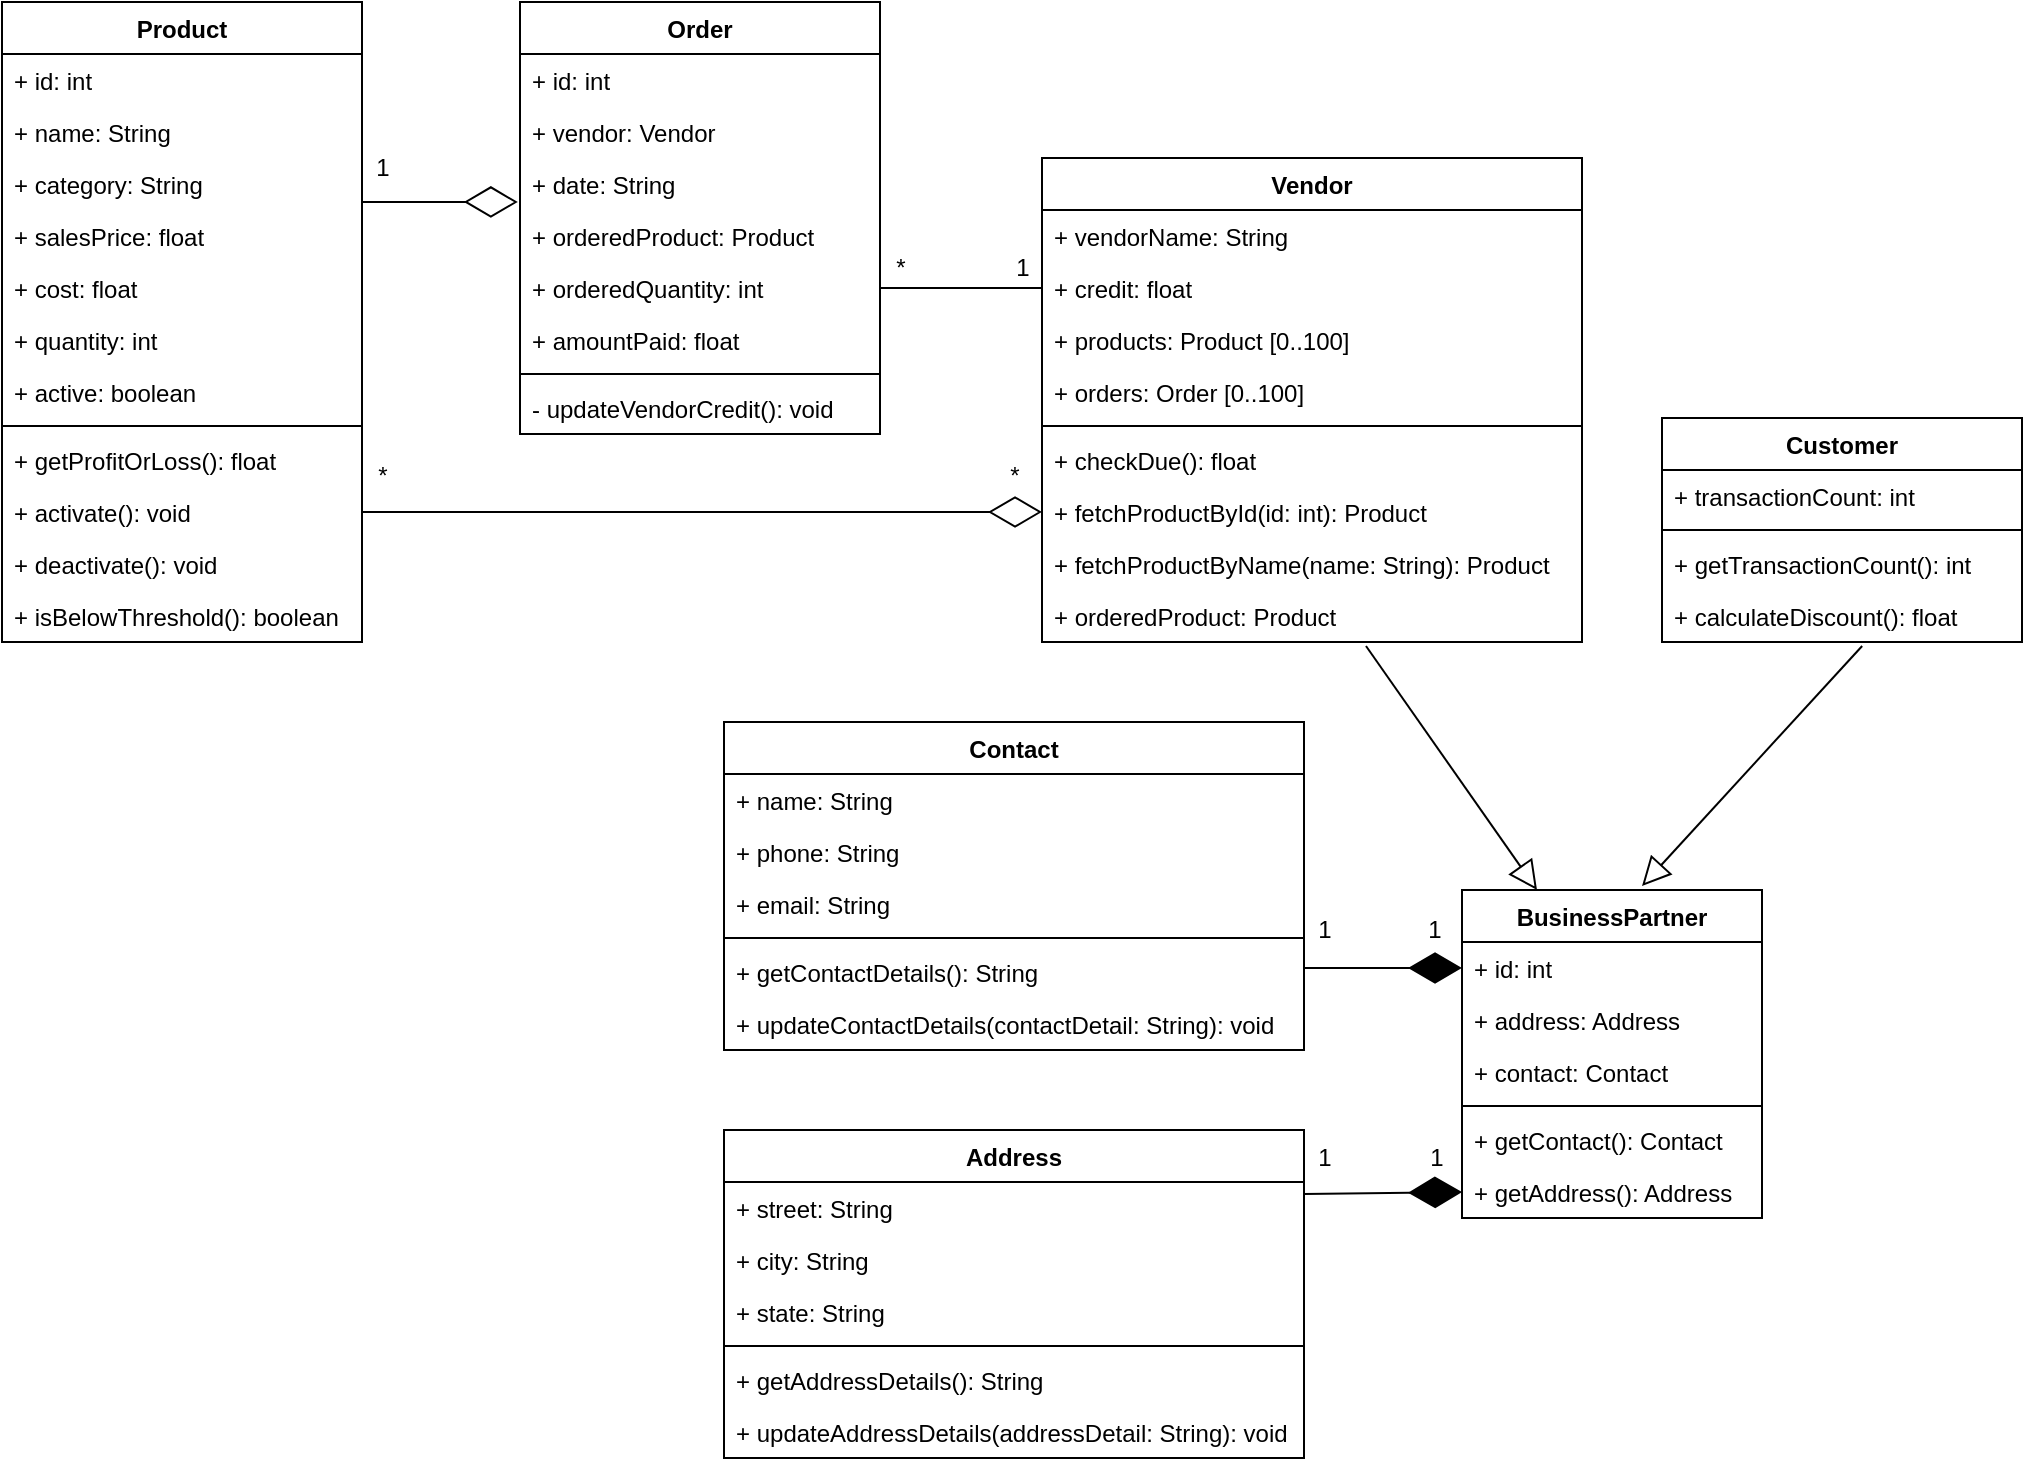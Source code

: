 <mxfile version="14.2.3" type="github"><diagram id="ikyYQHi_5gAwUnhhy3Sh" name="Page-1"><mxGraphModel dx="1038" dy="575" grid="1" gridSize="10" guides="1" tooltips="1" connect="1" arrows="1" fold="1" page="1" pageScale="1" pageWidth="850" pageHeight="1100" math="0" shadow="0"><root><mxCell id="0"/><mxCell id="1" parent="0"/><mxCell id="zmC7oft8RN7k-Z-gn7iI-17" value="Address" style="swimlane;fontStyle=1;align=center;verticalAlign=top;childLayout=stackLayout;horizontal=1;startSize=26;horizontalStack=0;resizeParent=1;resizeParentMax=0;resizeLast=0;collapsible=1;marginBottom=0;" vertex="1" parent="1"><mxGeometry x="401" y="604" width="290" height="164" as="geometry"><mxRectangle x="200" y="120" width="80" height="26" as="alternateBounds"/></mxGeometry></mxCell><mxCell id="zmC7oft8RN7k-Z-gn7iI-18" value="+ street: String" style="text;strokeColor=none;fillColor=none;align=left;verticalAlign=top;spacingLeft=4;spacingRight=4;overflow=hidden;rotatable=0;points=[[0,0.5],[1,0.5]];portConstraint=eastwest;" vertex="1" parent="zmC7oft8RN7k-Z-gn7iI-17"><mxGeometry y="26" width="290" height="26" as="geometry"/></mxCell><mxCell id="zmC7oft8RN7k-Z-gn7iI-19" value="+ city: String" style="text;strokeColor=none;fillColor=none;align=left;verticalAlign=top;spacingLeft=4;spacingRight=4;overflow=hidden;rotatable=0;points=[[0,0.5],[1,0.5]];portConstraint=eastwest;" vertex="1" parent="zmC7oft8RN7k-Z-gn7iI-17"><mxGeometry y="52" width="290" height="26" as="geometry"/></mxCell><mxCell id="zmC7oft8RN7k-Z-gn7iI-20" value="+ state: String" style="text;strokeColor=none;fillColor=none;align=left;verticalAlign=top;spacingLeft=4;spacingRight=4;overflow=hidden;rotatable=0;points=[[0,0.5],[1,0.5]];portConstraint=eastwest;" vertex="1" parent="zmC7oft8RN7k-Z-gn7iI-17"><mxGeometry y="78" width="290" height="26" as="geometry"/></mxCell><mxCell id="zmC7oft8RN7k-Z-gn7iI-21" value="" style="line;strokeWidth=1;fillColor=none;align=left;verticalAlign=middle;spacingTop=-1;spacingLeft=3;spacingRight=3;rotatable=0;labelPosition=right;points=[];portConstraint=eastwest;" vertex="1" parent="zmC7oft8RN7k-Z-gn7iI-17"><mxGeometry y="104" width="290" height="8" as="geometry"/></mxCell><mxCell id="zmC7oft8RN7k-Z-gn7iI-22" value="+ getAddressDetails(): String" style="text;strokeColor=none;fillColor=none;align=left;verticalAlign=top;spacingLeft=4;spacingRight=4;overflow=hidden;rotatable=0;points=[[0,0.5],[1,0.5]];portConstraint=eastwest;" vertex="1" parent="zmC7oft8RN7k-Z-gn7iI-17"><mxGeometry y="112" width="290" height="26" as="geometry"/></mxCell><mxCell id="zmC7oft8RN7k-Z-gn7iI-23" value="+ updateAddressDetails(addressDetail: String): void" style="text;strokeColor=none;fillColor=none;align=left;verticalAlign=top;spacingLeft=4;spacingRight=4;overflow=hidden;rotatable=0;points=[[0,0.5],[1,0.5]];portConstraint=eastwest;" vertex="1" parent="zmC7oft8RN7k-Z-gn7iI-17"><mxGeometry y="138" width="290" height="26" as="geometry"/></mxCell><mxCell id="zmC7oft8RN7k-Z-gn7iI-24" value="BusinessPartner" style="swimlane;fontStyle=1;align=center;verticalAlign=top;childLayout=stackLayout;horizontal=1;startSize=26;horizontalStack=0;resizeParent=1;resizeParentMax=0;resizeLast=0;collapsible=1;marginBottom=0;" vertex="1" parent="1"><mxGeometry x="770" y="484" width="150" height="164" as="geometry"><mxRectangle x="200" y="120" width="80" height="26" as="alternateBounds"/></mxGeometry></mxCell><mxCell id="zmC7oft8RN7k-Z-gn7iI-25" value="+ id: int" style="text;strokeColor=none;fillColor=none;align=left;verticalAlign=top;spacingLeft=4;spacingRight=4;overflow=hidden;rotatable=0;points=[[0,0.5],[1,0.5]];portConstraint=eastwest;" vertex="1" parent="zmC7oft8RN7k-Z-gn7iI-24"><mxGeometry y="26" width="150" height="26" as="geometry"/></mxCell><mxCell id="zmC7oft8RN7k-Z-gn7iI-26" value="+ address: Address" style="text;strokeColor=none;fillColor=none;align=left;verticalAlign=top;spacingLeft=4;spacingRight=4;overflow=hidden;rotatable=0;points=[[0,0.5],[1,0.5]];portConstraint=eastwest;" vertex="1" parent="zmC7oft8RN7k-Z-gn7iI-24"><mxGeometry y="52" width="150" height="26" as="geometry"/></mxCell><mxCell id="zmC7oft8RN7k-Z-gn7iI-27" value="+ contact: Contact" style="text;strokeColor=none;fillColor=none;align=left;verticalAlign=top;spacingLeft=4;spacingRight=4;overflow=hidden;rotatable=0;points=[[0,0.5],[1,0.5]];portConstraint=eastwest;" vertex="1" parent="zmC7oft8RN7k-Z-gn7iI-24"><mxGeometry y="78" width="150" height="26" as="geometry"/></mxCell><mxCell id="zmC7oft8RN7k-Z-gn7iI-28" value="" style="line;strokeWidth=1;fillColor=none;align=left;verticalAlign=middle;spacingTop=-1;spacingLeft=3;spacingRight=3;rotatable=0;labelPosition=right;points=[];portConstraint=eastwest;" vertex="1" parent="zmC7oft8RN7k-Z-gn7iI-24"><mxGeometry y="104" width="150" height="8" as="geometry"/></mxCell><mxCell id="zmC7oft8RN7k-Z-gn7iI-29" value="+ getContact(): Contact" style="text;strokeColor=none;fillColor=none;align=left;verticalAlign=top;spacingLeft=4;spacingRight=4;overflow=hidden;rotatable=0;points=[[0,0.5],[1,0.5]];portConstraint=eastwest;" vertex="1" parent="zmC7oft8RN7k-Z-gn7iI-24"><mxGeometry y="112" width="150" height="26" as="geometry"/></mxCell><mxCell id="zmC7oft8RN7k-Z-gn7iI-30" value="+ getAddress(): Address" style="text;strokeColor=none;fillColor=none;align=left;verticalAlign=top;spacingLeft=4;spacingRight=4;overflow=hidden;rotatable=0;points=[[0,0.5],[1,0.5]];portConstraint=eastwest;" vertex="1" parent="zmC7oft8RN7k-Z-gn7iI-24"><mxGeometry y="138" width="150" height="26" as="geometry"/></mxCell><mxCell id="zmC7oft8RN7k-Z-gn7iI-31" value="Contact" style="swimlane;fontStyle=1;align=center;verticalAlign=top;childLayout=stackLayout;horizontal=1;startSize=26;horizontalStack=0;resizeParent=1;resizeParentMax=0;resizeLast=0;collapsible=1;marginBottom=0;" vertex="1" parent="1"><mxGeometry x="401" y="400" width="290" height="164" as="geometry"><mxRectangle x="200" y="120" width="80" height="26" as="alternateBounds"/></mxGeometry></mxCell><mxCell id="zmC7oft8RN7k-Z-gn7iI-32" value="+ name: String" style="text;strokeColor=none;fillColor=none;align=left;verticalAlign=top;spacingLeft=4;spacingRight=4;overflow=hidden;rotatable=0;points=[[0,0.5],[1,0.5]];portConstraint=eastwest;" vertex="1" parent="zmC7oft8RN7k-Z-gn7iI-31"><mxGeometry y="26" width="290" height="26" as="geometry"/></mxCell><mxCell id="zmC7oft8RN7k-Z-gn7iI-33" value="+ phone: String" style="text;strokeColor=none;fillColor=none;align=left;verticalAlign=top;spacingLeft=4;spacingRight=4;overflow=hidden;rotatable=0;points=[[0,0.5],[1,0.5]];portConstraint=eastwest;" vertex="1" parent="zmC7oft8RN7k-Z-gn7iI-31"><mxGeometry y="52" width="290" height="26" as="geometry"/></mxCell><mxCell id="zmC7oft8RN7k-Z-gn7iI-34" value="+ email: String" style="text;strokeColor=none;fillColor=none;align=left;verticalAlign=top;spacingLeft=4;spacingRight=4;overflow=hidden;rotatable=0;points=[[0,0.5],[1,0.5]];portConstraint=eastwest;" vertex="1" parent="zmC7oft8RN7k-Z-gn7iI-31"><mxGeometry y="78" width="290" height="26" as="geometry"/></mxCell><mxCell id="zmC7oft8RN7k-Z-gn7iI-35" value="" style="line;strokeWidth=1;fillColor=none;align=left;verticalAlign=middle;spacingTop=-1;spacingLeft=3;spacingRight=3;rotatable=0;labelPosition=right;points=[];portConstraint=eastwest;" vertex="1" parent="zmC7oft8RN7k-Z-gn7iI-31"><mxGeometry y="104" width="290" height="8" as="geometry"/></mxCell><mxCell id="zmC7oft8RN7k-Z-gn7iI-36" value="+ getContactDetails(): String" style="text;strokeColor=none;fillColor=none;align=left;verticalAlign=top;spacingLeft=4;spacingRight=4;overflow=hidden;rotatable=0;points=[[0,0.5],[1,0.5]];portConstraint=eastwest;" vertex="1" parent="zmC7oft8RN7k-Z-gn7iI-31"><mxGeometry y="112" width="290" height="26" as="geometry"/></mxCell><mxCell id="zmC7oft8RN7k-Z-gn7iI-37" value="+ updateContactDetails(contactDetail: String): void" style="text;strokeColor=none;fillColor=none;align=left;verticalAlign=top;spacingLeft=4;spacingRight=4;overflow=hidden;rotatable=0;points=[[0,0.5],[1,0.5]];portConstraint=eastwest;" vertex="1" parent="zmC7oft8RN7k-Z-gn7iI-31"><mxGeometry y="138" width="290" height="26" as="geometry"/></mxCell><mxCell id="zmC7oft8RN7k-Z-gn7iI-38" value="Customer" style="swimlane;fontStyle=1;align=center;verticalAlign=top;childLayout=stackLayout;horizontal=1;startSize=26;horizontalStack=0;resizeParent=1;resizeParentMax=0;resizeLast=0;collapsible=1;marginBottom=0;" vertex="1" parent="1"><mxGeometry x="870" y="248" width="180" height="112" as="geometry"><mxRectangle x="200" y="120" width="80" height="26" as="alternateBounds"/></mxGeometry></mxCell><mxCell id="zmC7oft8RN7k-Z-gn7iI-39" value="+ transactionCount: int" style="text;strokeColor=none;fillColor=none;align=left;verticalAlign=top;spacingLeft=4;spacingRight=4;overflow=hidden;rotatable=0;points=[[0,0.5],[1,0.5]];portConstraint=eastwest;" vertex="1" parent="zmC7oft8RN7k-Z-gn7iI-38"><mxGeometry y="26" width="180" height="26" as="geometry"/></mxCell><mxCell id="zmC7oft8RN7k-Z-gn7iI-40" value="" style="line;strokeWidth=1;fillColor=none;align=left;verticalAlign=middle;spacingTop=-1;spacingLeft=3;spacingRight=3;rotatable=0;labelPosition=right;points=[];portConstraint=eastwest;" vertex="1" parent="zmC7oft8RN7k-Z-gn7iI-38"><mxGeometry y="52" width="180" height="8" as="geometry"/></mxCell><mxCell id="zmC7oft8RN7k-Z-gn7iI-41" value="+ getTransactionCount(): int" style="text;strokeColor=none;fillColor=none;align=left;verticalAlign=top;spacingLeft=4;spacingRight=4;overflow=hidden;rotatable=0;points=[[0,0.5],[1,0.5]];portConstraint=eastwest;" vertex="1" parent="zmC7oft8RN7k-Z-gn7iI-38"><mxGeometry y="60" width="180" height="26" as="geometry"/></mxCell><mxCell id="zmC7oft8RN7k-Z-gn7iI-42" value="+ calculateDiscount(): float" style="text;strokeColor=none;fillColor=none;align=left;verticalAlign=top;spacingLeft=4;spacingRight=4;overflow=hidden;rotatable=0;points=[[0,0.5],[1,0.5]];portConstraint=eastwest;" vertex="1" parent="zmC7oft8RN7k-Z-gn7iI-38"><mxGeometry y="86" width="180" height="26" as="geometry"/></mxCell><mxCell id="zmC7oft8RN7k-Z-gn7iI-43" value="Vendor" style="swimlane;fontStyle=1;align=center;verticalAlign=top;childLayout=stackLayout;horizontal=1;startSize=26;horizontalStack=0;resizeParent=1;resizeParentMax=0;resizeLast=0;collapsible=1;marginBottom=0;" vertex="1" parent="1"><mxGeometry x="560" y="118" width="270" height="242" as="geometry"><mxRectangle x="200" y="120" width="80" height="26" as="alternateBounds"/></mxGeometry></mxCell><mxCell id="zmC7oft8RN7k-Z-gn7iI-44" value="+ vendorName: String" style="text;strokeColor=none;fillColor=none;align=left;verticalAlign=top;spacingLeft=4;spacingRight=4;overflow=hidden;rotatable=0;points=[[0,0.5],[1,0.5]];portConstraint=eastwest;" vertex="1" parent="zmC7oft8RN7k-Z-gn7iI-43"><mxGeometry y="26" width="270" height="26" as="geometry"/></mxCell><mxCell id="zmC7oft8RN7k-Z-gn7iI-45" value="+ credit: float" style="text;strokeColor=none;fillColor=none;align=left;verticalAlign=top;spacingLeft=4;spacingRight=4;overflow=hidden;rotatable=0;points=[[0,0.5],[1,0.5]];portConstraint=eastwest;" vertex="1" parent="zmC7oft8RN7k-Z-gn7iI-43"><mxGeometry y="52" width="270" height="26" as="geometry"/></mxCell><mxCell id="zmC7oft8RN7k-Z-gn7iI-46" value="+ products: Product [0..100]" style="text;strokeColor=none;fillColor=none;align=left;verticalAlign=top;spacingLeft=4;spacingRight=4;overflow=hidden;rotatable=0;points=[[0,0.5],[1,0.5]];portConstraint=eastwest;" vertex="1" parent="zmC7oft8RN7k-Z-gn7iI-43"><mxGeometry y="78" width="270" height="26" as="geometry"/></mxCell><mxCell id="zmC7oft8RN7k-Z-gn7iI-47" value="+ orders: Order [0..100]" style="text;strokeColor=none;fillColor=none;align=left;verticalAlign=top;spacingLeft=4;spacingRight=4;overflow=hidden;rotatable=0;points=[[0,0.5],[1,0.5]];portConstraint=eastwest;" vertex="1" parent="zmC7oft8RN7k-Z-gn7iI-43"><mxGeometry y="104" width="270" height="26" as="geometry"/></mxCell><mxCell id="zmC7oft8RN7k-Z-gn7iI-48" value="" style="line;strokeWidth=1;fillColor=none;align=left;verticalAlign=middle;spacingTop=-1;spacingLeft=3;spacingRight=3;rotatable=0;labelPosition=right;points=[];portConstraint=eastwest;" vertex="1" parent="zmC7oft8RN7k-Z-gn7iI-43"><mxGeometry y="130" width="270" height="8" as="geometry"/></mxCell><mxCell id="zmC7oft8RN7k-Z-gn7iI-49" value="+ checkDue(): float" style="text;strokeColor=none;fillColor=none;align=left;verticalAlign=top;spacingLeft=4;spacingRight=4;overflow=hidden;rotatable=0;points=[[0,0.5],[1,0.5]];portConstraint=eastwest;" vertex="1" parent="zmC7oft8RN7k-Z-gn7iI-43"><mxGeometry y="138" width="270" height="26" as="geometry"/></mxCell><mxCell id="zmC7oft8RN7k-Z-gn7iI-50" value="+ fetchProductById(id: int): Product" style="text;strokeColor=none;fillColor=none;align=left;verticalAlign=top;spacingLeft=4;spacingRight=4;overflow=hidden;rotatable=0;points=[[0,0.5],[1,0.5]];portConstraint=eastwest;" vertex="1" parent="zmC7oft8RN7k-Z-gn7iI-43"><mxGeometry y="164" width="270" height="26" as="geometry"/></mxCell><mxCell id="zmC7oft8RN7k-Z-gn7iI-51" value="+ fetchProductByName(name: String): Product" style="text;strokeColor=none;fillColor=none;align=left;verticalAlign=top;spacingLeft=4;spacingRight=4;overflow=hidden;rotatable=0;points=[[0,0.5],[1,0.5]];portConstraint=eastwest;" vertex="1" parent="zmC7oft8RN7k-Z-gn7iI-43"><mxGeometry y="190" width="270" height="26" as="geometry"/></mxCell><mxCell id="zmC7oft8RN7k-Z-gn7iI-77" value="+ orderedProduct: Product" style="text;strokeColor=none;fillColor=none;align=left;verticalAlign=top;spacingLeft=4;spacingRight=4;overflow=hidden;rotatable=0;points=[[0,0.5],[1,0.5]];portConstraint=eastwest;" vertex="1" parent="zmC7oft8RN7k-Z-gn7iI-43"><mxGeometry y="216" width="270" height="26" as="geometry"/></mxCell><mxCell id="zmC7oft8RN7k-Z-gn7iI-52" value="" style="endArrow=diamondThin;endFill=0;endSize=24;html=1;exitX=1;exitY=0.845;exitDx=0;exitDy=0;exitPerimeter=0;entryX=-0.006;entryY=0.846;entryDx=0;entryDy=0;entryPerimeter=0;" edge="1" parent="1" source="zmC7oft8RN7k-Z-gn7iI-58" target="zmC7oft8RN7k-Z-gn7iI-71"><mxGeometry width="160" relative="1" as="geometry"><mxPoint x="270" y="200" as="sourcePoint"/><mxPoint x="280" y="190" as="targetPoint"/></mxGeometry></mxCell><mxCell id="zmC7oft8RN7k-Z-gn7iI-53" value="1" style="text;html=1;align=center;verticalAlign=middle;resizable=0;points=[];autosize=1;" vertex="1" parent="1"><mxGeometry x="746" y="494" width="20" height="20" as="geometry"/></mxCell><mxCell id="zmC7oft8RN7k-Z-gn7iI-54" value="1" style="text;html=1;align=center;verticalAlign=middle;resizable=0;points=[];autosize=1;" vertex="1" parent="1"><mxGeometry x="220" y="113" width="20" height="20" as="geometry"/></mxCell><mxCell id="zmC7oft8RN7k-Z-gn7iI-55" value="Product" style="swimlane;fontStyle=1;align=center;verticalAlign=top;childLayout=stackLayout;horizontal=1;startSize=26;horizontalStack=0;resizeParent=1;resizeParentMax=0;resizeLast=0;collapsible=1;marginBottom=0;" vertex="1" parent="1"><mxGeometry x="40" y="40" width="180" height="320" as="geometry"><mxRectangle x="200" y="120" width="80" height="26" as="alternateBounds"/></mxGeometry></mxCell><mxCell id="zmC7oft8RN7k-Z-gn7iI-56" value="+ id: int" style="text;strokeColor=none;fillColor=none;align=left;verticalAlign=top;spacingLeft=4;spacingRight=4;overflow=hidden;rotatable=0;points=[[0,0.5],[1,0.5]];portConstraint=eastwest;" vertex="1" parent="zmC7oft8RN7k-Z-gn7iI-55"><mxGeometry y="26" width="180" height="26" as="geometry"/></mxCell><mxCell id="zmC7oft8RN7k-Z-gn7iI-57" value="+ name: String" style="text;strokeColor=none;fillColor=none;align=left;verticalAlign=top;spacingLeft=4;spacingRight=4;overflow=hidden;rotatable=0;points=[[0,0.5],[1,0.5]];portConstraint=eastwest;" vertex="1" parent="zmC7oft8RN7k-Z-gn7iI-55"><mxGeometry y="52" width="180" height="26" as="geometry"/></mxCell><mxCell id="zmC7oft8RN7k-Z-gn7iI-58" value="+ category: String" style="text;strokeColor=none;fillColor=none;align=left;verticalAlign=top;spacingLeft=4;spacingRight=4;overflow=hidden;rotatable=0;points=[[0,0.5],[1,0.5]];portConstraint=eastwest;" vertex="1" parent="zmC7oft8RN7k-Z-gn7iI-55"><mxGeometry y="78" width="180" height="26" as="geometry"/></mxCell><mxCell id="zmC7oft8RN7k-Z-gn7iI-59" value="+ salesPrice: float" style="text;strokeColor=none;fillColor=none;align=left;verticalAlign=top;spacingLeft=4;spacingRight=4;overflow=hidden;rotatable=0;points=[[0,0.5],[1,0.5]];portConstraint=eastwest;" vertex="1" parent="zmC7oft8RN7k-Z-gn7iI-55"><mxGeometry y="104" width="180" height="26" as="geometry"/></mxCell><mxCell id="zmC7oft8RN7k-Z-gn7iI-60" value="+ cost: float" style="text;strokeColor=none;fillColor=none;align=left;verticalAlign=top;spacingLeft=4;spacingRight=4;overflow=hidden;rotatable=0;points=[[0,0.5],[1,0.5]];portConstraint=eastwest;" vertex="1" parent="zmC7oft8RN7k-Z-gn7iI-55"><mxGeometry y="130" width="180" height="26" as="geometry"/></mxCell><mxCell id="zmC7oft8RN7k-Z-gn7iI-61" value="+ quantity: int" style="text;strokeColor=none;fillColor=none;align=left;verticalAlign=top;spacingLeft=4;spacingRight=4;overflow=hidden;rotatable=0;points=[[0,0.5],[1,0.5]];portConstraint=eastwest;" vertex="1" parent="zmC7oft8RN7k-Z-gn7iI-55"><mxGeometry y="156" width="180" height="26" as="geometry"/></mxCell><mxCell id="zmC7oft8RN7k-Z-gn7iI-62" value="+ active: boolean" style="text;strokeColor=none;fillColor=none;align=left;verticalAlign=top;spacingLeft=4;spacingRight=4;overflow=hidden;rotatable=0;points=[[0,0.5],[1,0.5]];portConstraint=eastwest;" vertex="1" parent="zmC7oft8RN7k-Z-gn7iI-55"><mxGeometry y="182" width="180" height="26" as="geometry"/></mxCell><mxCell id="zmC7oft8RN7k-Z-gn7iI-63" value="" style="line;strokeWidth=1;fillColor=none;align=left;verticalAlign=middle;spacingTop=-1;spacingLeft=3;spacingRight=3;rotatable=0;labelPosition=right;points=[];portConstraint=eastwest;" vertex="1" parent="zmC7oft8RN7k-Z-gn7iI-55"><mxGeometry y="208" width="180" height="8" as="geometry"/></mxCell><mxCell id="zmC7oft8RN7k-Z-gn7iI-64" value="+ getProfitOrLoss(): float" style="text;strokeColor=none;fillColor=none;align=left;verticalAlign=top;spacingLeft=4;spacingRight=4;overflow=hidden;rotatable=0;points=[[0,0.5],[1,0.5]];portConstraint=eastwest;" vertex="1" parent="zmC7oft8RN7k-Z-gn7iI-55"><mxGeometry y="216" width="180" height="26" as="geometry"/></mxCell><mxCell id="zmC7oft8RN7k-Z-gn7iI-65" value="+ activate(): void" style="text;strokeColor=none;fillColor=none;align=left;verticalAlign=top;spacingLeft=4;spacingRight=4;overflow=hidden;rotatable=0;points=[[0,0.5],[1,0.5]];portConstraint=eastwest;" vertex="1" parent="zmC7oft8RN7k-Z-gn7iI-55"><mxGeometry y="242" width="180" height="26" as="geometry"/></mxCell><mxCell id="zmC7oft8RN7k-Z-gn7iI-66" value="+ deactivate(): void" style="text;strokeColor=none;fillColor=none;align=left;verticalAlign=top;spacingLeft=4;spacingRight=4;overflow=hidden;rotatable=0;points=[[0,0.5],[1,0.5]];portConstraint=eastwest;" vertex="1" parent="zmC7oft8RN7k-Z-gn7iI-55"><mxGeometry y="268" width="180" height="26" as="geometry"/></mxCell><mxCell id="zmC7oft8RN7k-Z-gn7iI-67" value="+ isBelowThreshold(): boolean" style="text;strokeColor=none;fillColor=none;align=left;verticalAlign=top;spacingLeft=4;spacingRight=4;overflow=hidden;rotatable=0;points=[[0,0.5],[1,0.5]];portConstraint=eastwest;" vertex="1" parent="zmC7oft8RN7k-Z-gn7iI-55"><mxGeometry y="294" width="180" height="26" as="geometry"/></mxCell><mxCell id="zmC7oft8RN7k-Z-gn7iI-68" value="Order" style="swimlane;fontStyle=1;align=center;verticalAlign=top;childLayout=stackLayout;horizontal=1;startSize=26;horizontalStack=0;resizeParent=1;resizeParentMax=0;resizeLast=0;collapsible=1;marginBottom=0;" vertex="1" parent="1"><mxGeometry x="299" y="40" width="180" height="216" as="geometry"><mxRectangle x="200" y="120" width="80" height="26" as="alternateBounds"/></mxGeometry></mxCell><mxCell id="zmC7oft8RN7k-Z-gn7iI-69" value="+ id: int" style="text;strokeColor=none;fillColor=none;align=left;verticalAlign=top;spacingLeft=4;spacingRight=4;overflow=hidden;rotatable=0;points=[[0,0.5],[1,0.5]];portConstraint=eastwest;" vertex="1" parent="zmC7oft8RN7k-Z-gn7iI-68"><mxGeometry y="26" width="180" height="26" as="geometry"/></mxCell><mxCell id="zmC7oft8RN7k-Z-gn7iI-70" value="+ vendor: Vendor" style="text;strokeColor=none;fillColor=none;align=left;verticalAlign=top;spacingLeft=4;spacingRight=4;overflow=hidden;rotatable=0;points=[[0,0.5],[1,0.5]];portConstraint=eastwest;" vertex="1" parent="zmC7oft8RN7k-Z-gn7iI-68"><mxGeometry y="52" width="180" height="26" as="geometry"/></mxCell><mxCell id="zmC7oft8RN7k-Z-gn7iI-71" value="+ date: String" style="text;strokeColor=none;fillColor=none;align=left;verticalAlign=top;spacingLeft=4;spacingRight=4;overflow=hidden;rotatable=0;points=[[0,0.5],[1,0.5]];portConstraint=eastwest;" vertex="1" parent="zmC7oft8RN7k-Z-gn7iI-68"><mxGeometry y="78" width="180" height="26" as="geometry"/></mxCell><mxCell id="zmC7oft8RN7k-Z-gn7iI-72" value="+ orderedProduct: Product" style="text;strokeColor=none;fillColor=none;align=left;verticalAlign=top;spacingLeft=4;spacingRight=4;overflow=hidden;rotatable=0;points=[[0,0.5],[1,0.5]];portConstraint=eastwest;" vertex="1" parent="zmC7oft8RN7k-Z-gn7iI-68"><mxGeometry y="104" width="180" height="26" as="geometry"/></mxCell><mxCell id="zmC7oft8RN7k-Z-gn7iI-73" value="+ orderedQuantity: int" style="text;strokeColor=none;fillColor=none;align=left;verticalAlign=top;spacingLeft=4;spacingRight=4;overflow=hidden;rotatable=0;points=[[0,0.5],[1,0.5]];portConstraint=eastwest;" vertex="1" parent="zmC7oft8RN7k-Z-gn7iI-68"><mxGeometry y="130" width="180" height="26" as="geometry"/></mxCell><mxCell id="zmC7oft8RN7k-Z-gn7iI-74" value="+ amountPaid: float" style="text;strokeColor=none;fillColor=none;align=left;verticalAlign=top;spacingLeft=4;spacingRight=4;overflow=hidden;rotatable=0;points=[[0,0.5],[1,0.5]];portConstraint=eastwest;" vertex="1" parent="zmC7oft8RN7k-Z-gn7iI-68"><mxGeometry y="156" width="180" height="26" as="geometry"/></mxCell><mxCell id="zmC7oft8RN7k-Z-gn7iI-75" value="" style="line;strokeWidth=1;fillColor=none;align=left;verticalAlign=middle;spacingTop=-1;spacingLeft=3;spacingRight=3;rotatable=0;labelPosition=right;points=[];portConstraint=eastwest;" vertex="1" parent="zmC7oft8RN7k-Z-gn7iI-68"><mxGeometry y="182" width="180" height="8" as="geometry"/></mxCell><mxCell id="zmC7oft8RN7k-Z-gn7iI-76" value="- updateVendorCredit(): void" style="text;strokeColor=none;fillColor=none;align=left;verticalAlign=top;spacingLeft=4;spacingRight=4;overflow=hidden;rotatable=0;points=[[0,0.5],[1,0.5]];portConstraint=eastwest;" vertex="1" parent="zmC7oft8RN7k-Z-gn7iI-68"><mxGeometry y="190" width="180" height="26" as="geometry"/></mxCell><mxCell id="zmC7oft8RN7k-Z-gn7iI-78" value="" style="edgeStyle=elbowEdgeStyle;html=1;endArrow=none;elbow=vertical;entryX=0;entryY=0.5;entryDx=0;entryDy=0;exitX=1;exitY=0.5;exitDx=0;exitDy=0;" edge="1" parent="1" source="zmC7oft8RN7k-Z-gn7iI-73" target="zmC7oft8RN7k-Z-gn7iI-45"><mxGeometry width="160" relative="1" as="geometry"><mxPoint x="479" y="160" as="sourcePoint"/><mxPoint x="668.65" y="12.338" as="targetPoint"/></mxGeometry></mxCell><mxCell id="zmC7oft8RN7k-Z-gn7iI-81" value="" style="endArrow=diamondThin;endFill=0;endSize=24;html=1;exitX=1;exitY=0.5;exitDx=0;exitDy=0;entryX=0;entryY=0.5;entryDx=0;entryDy=0;" edge="1" parent="1" source="zmC7oft8RN7k-Z-gn7iI-65" target="zmC7oft8RN7k-Z-gn7iI-50"><mxGeometry width="160" relative="1" as="geometry"><mxPoint x="390" y="130" as="sourcePoint"/><mxPoint x="550" y="130" as="targetPoint"/></mxGeometry></mxCell><mxCell id="zmC7oft8RN7k-Z-gn7iI-82" value="1" style="text;html=1;align=center;verticalAlign=middle;resizable=0;points=[];autosize=1;" vertex="1" parent="1"><mxGeometry x="540" y="163" width="20" height="20" as="geometry"/></mxCell><mxCell id="zmC7oft8RN7k-Z-gn7iI-84" value="*" style="text;html=1;align=center;verticalAlign=middle;resizable=0;points=[];autosize=1;" vertex="1" parent="1"><mxGeometry x="479" y="163" width="20" height="20" as="geometry"/></mxCell><mxCell id="zmC7oft8RN7k-Z-gn7iI-85" value="*" style="text;html=1;align=center;verticalAlign=middle;resizable=0;points=[];autosize=1;" vertex="1" parent="1"><mxGeometry x="536" y="267" width="20" height="20" as="geometry"/></mxCell><mxCell id="zmC7oft8RN7k-Z-gn7iI-86" value="*" style="text;html=1;align=center;verticalAlign=middle;resizable=0;points=[];autosize=1;" vertex="1" parent="1"><mxGeometry x="220" y="267" width="20" height="20" as="geometry"/></mxCell><mxCell id="zmC7oft8RN7k-Z-gn7iI-87" value="" style="endArrow=diamondThin;endFill=1;endSize=24;html=1;exitX=1;exitY=0.75;exitDx=0;exitDy=0;entryX=0;entryY=0.5;entryDx=0;entryDy=0;" edge="1" parent="1" source="zmC7oft8RN7k-Z-gn7iI-31" target="zmC7oft8RN7k-Z-gn7iI-25"><mxGeometry width="160" relative="1" as="geometry"><mxPoint x="730" y="440" as="sourcePoint"/><mxPoint x="760" y="510" as="targetPoint"/></mxGeometry></mxCell><mxCell id="zmC7oft8RN7k-Z-gn7iI-88" value="" style="endArrow=diamondThin;endFill=1;endSize=24;html=1;exitX=1;exitY=0.231;exitDx=0;exitDy=0;entryX=0;entryY=0.5;entryDx=0;entryDy=0;exitPerimeter=0;" edge="1" parent="1" source="zmC7oft8RN7k-Z-gn7iI-18" target="zmC7oft8RN7k-Z-gn7iI-30"><mxGeometry width="160" relative="1" as="geometry"><mxPoint x="691" y="572" as="sourcePoint"/><mxPoint x="770" y="572" as="targetPoint"/></mxGeometry></mxCell><mxCell id="zmC7oft8RN7k-Z-gn7iI-90" value="1" style="text;html=1;align=center;verticalAlign=middle;resizable=0;points=[];autosize=1;" vertex="1" parent="1"><mxGeometry x="691" y="494" width="20" height="20" as="geometry"/></mxCell><mxCell id="zmC7oft8RN7k-Z-gn7iI-91" value="1" style="text;html=1;align=center;verticalAlign=middle;resizable=0;points=[];autosize=1;" vertex="1" parent="1"><mxGeometry x="747" y="608" width="20" height="20" as="geometry"/></mxCell><mxCell id="zmC7oft8RN7k-Z-gn7iI-92" value="1" style="text;html=1;align=center;verticalAlign=middle;resizable=0;points=[];autosize=1;" vertex="1" parent="1"><mxGeometry x="691" y="608" width="20" height="20" as="geometry"/></mxCell><mxCell id="zmC7oft8RN7k-Z-gn7iI-93" value="" style="edgeStyle=none;html=1;endSize=12;endArrow=block;endFill=0;exitX=0.6;exitY=1.077;exitDx=0;exitDy=0;entryX=0.25;entryY=0;entryDx=0;entryDy=0;exitPerimeter=0;" edge="1" parent="1" source="zmC7oft8RN7k-Z-gn7iI-77" target="zmC7oft8RN7k-Z-gn7iI-24"><mxGeometry width="160" relative="1" as="geometry"><mxPoint x="760" y="471.01" as="sourcePoint"/><mxPoint x="914" y="400.002" as="targetPoint"/></mxGeometry></mxCell><mxCell id="zmC7oft8RN7k-Z-gn7iI-94" value="" style="edgeStyle=none;html=1;endSize=12;endArrow=block;endFill=0;exitX=0.556;exitY=1.077;exitDx=0;exitDy=0;entryX=0.6;entryY=-0.012;entryDx=0;entryDy=0;exitPerimeter=0;entryPerimeter=0;" edge="1" parent="1" source="zmC7oft8RN7k-Z-gn7iI-42" target="zmC7oft8RN7k-Z-gn7iI-24"><mxGeometry width="160" relative="1" as="geometry"><mxPoint x="960" y="360.002" as="sourcePoint"/><mxPoint x="1045.5" y="482" as="targetPoint"/></mxGeometry></mxCell></root></mxGraphModel></diagram></mxfile>